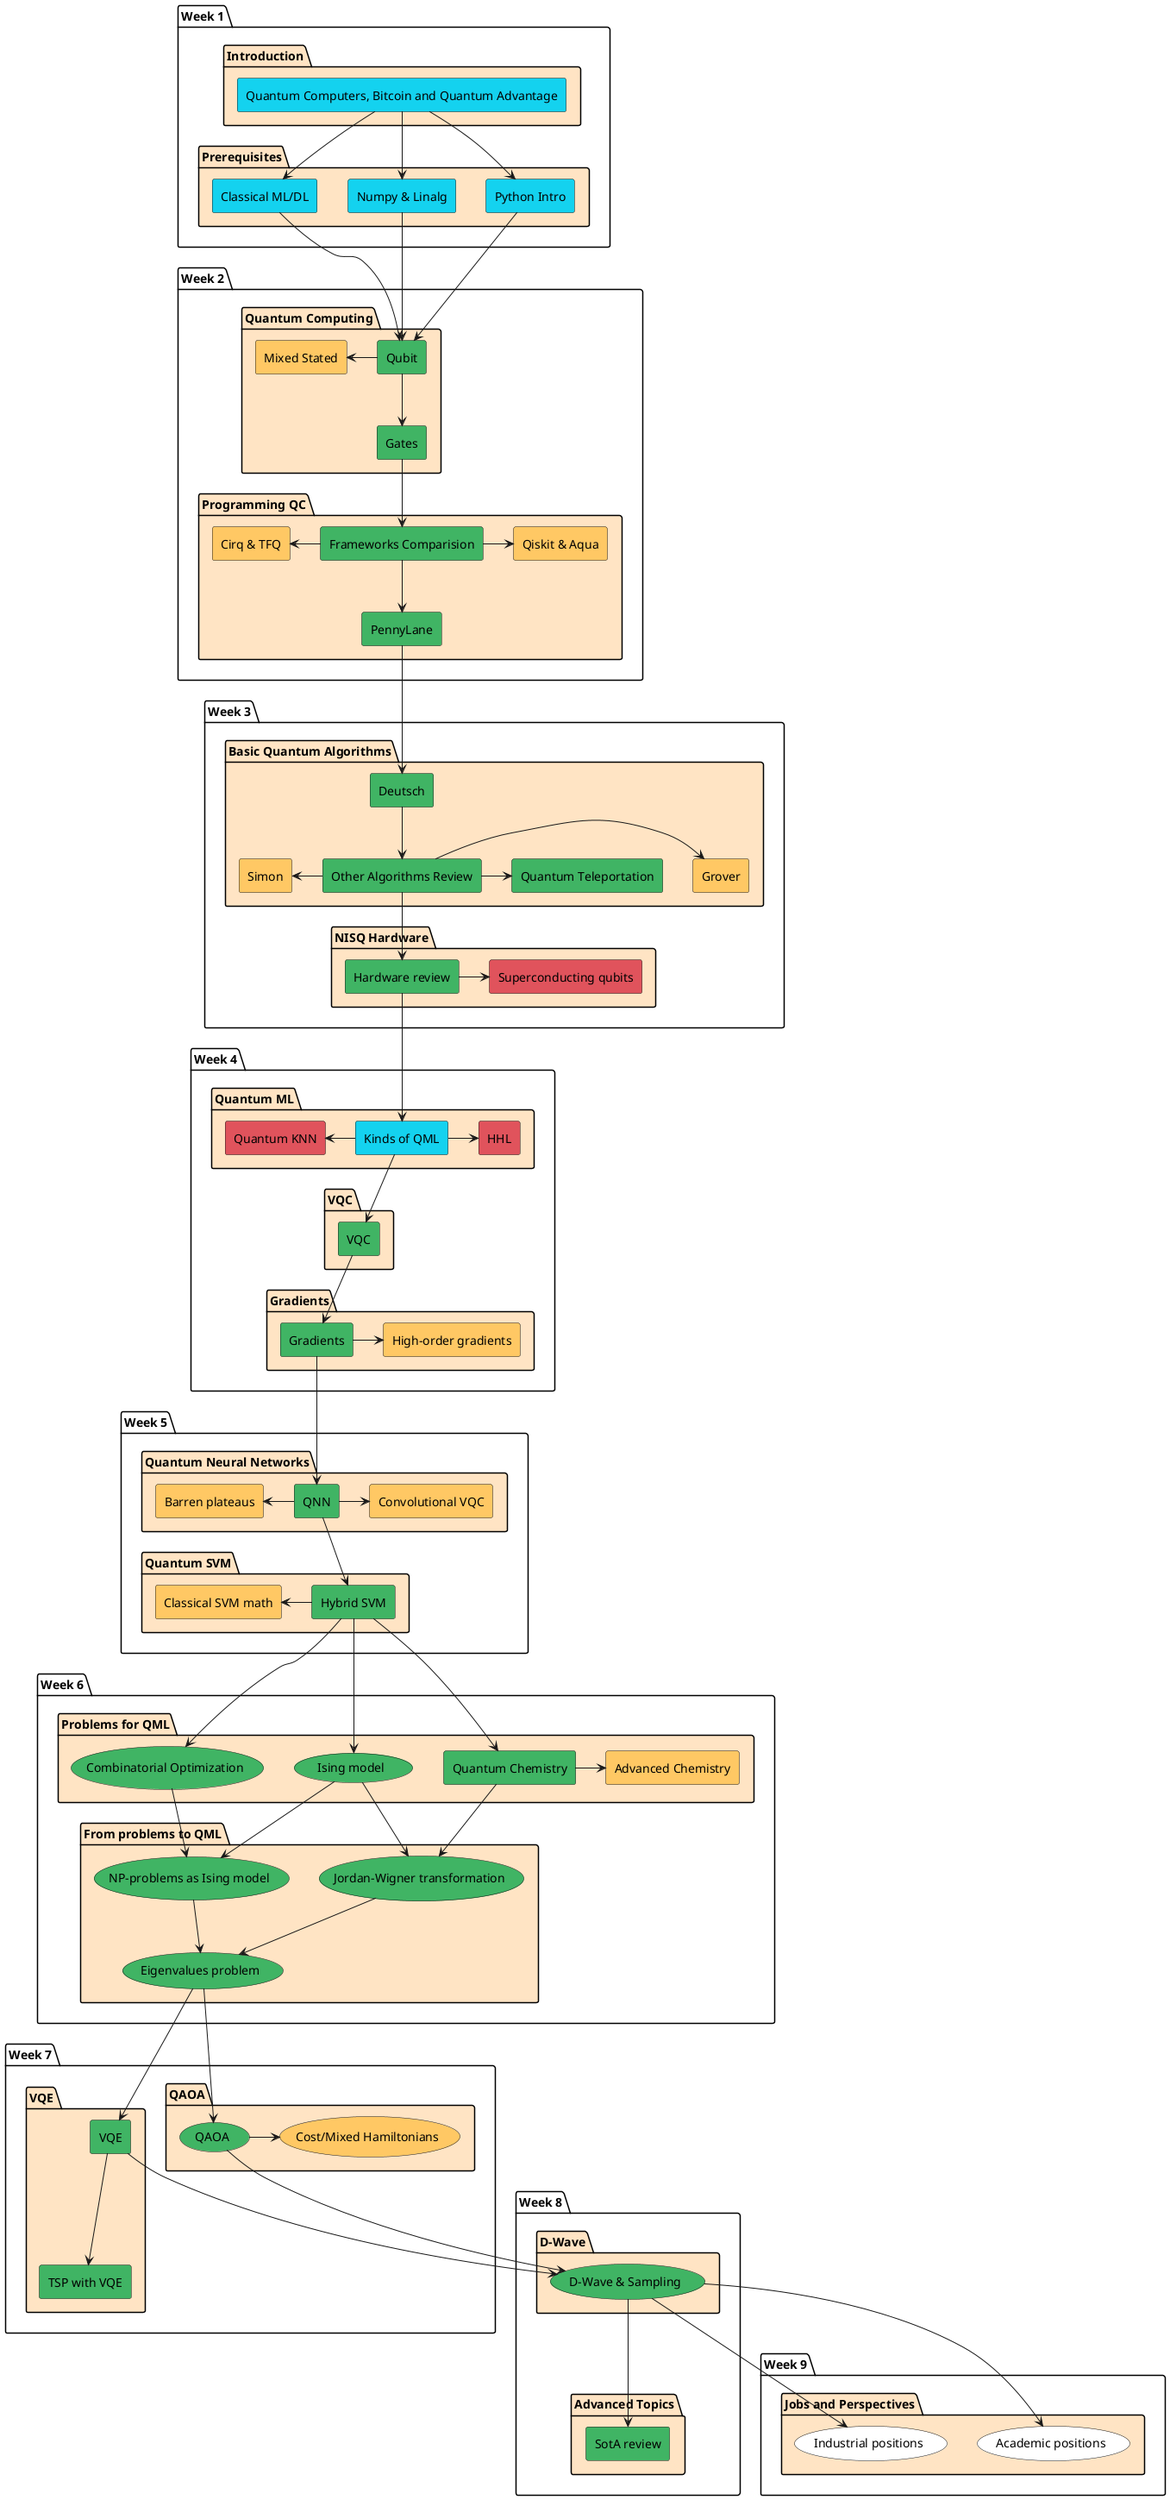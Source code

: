 @startuml
package "Week 1" {
        package "Introduction" #Bisque {
                rectangle "Quantum Computers, Bitcoin and Quantum Advantage" as intro1 #14D2EF
        }

        package "Prerequisites" #Bisque {
                rectangle "Python Intro" as python #14D2EF
                rectangle "Numpy & Linalg" as numpy #14D2EF
                rectangle "Classical ML/DL" as ml #14D2EF
        }
}

package "Week 2" {
        package "Quantum Computing" as qci #Bisque {
                rectangle "Qubit" as qubit #40B464
                rectangle "Gates" as gates #40B464
                rectangle "Mixed Stated" as mixed #FFC864
        }

        package "Programming QC" #Bisque {
                rectangle "Frameworks Comparision" as progcomparision #40B464
                rectangle "PennyLane" as pennylane #40B464
                rectangle "Qiskit & Aqua" as qiskit #FFC864
                rectangle "Cirq & TFQ" as cirq #FFC864
        }
}

package "Week 3" {
        package "Basic Quantum Algorithms" as qalgo #Bisque {
                rectangle "Deutsch" as deutsch #40B464
                rectangle "Other Algorithms Review" as advanced_algos #40B464
                rectangle "Grover" as grover #FFC864
                rectangle "Quantum Teleportation" as qtp #40B464
                rectangle "Simon" as saimon #FFC864
        }

        package "NISQ Hardware" #Bisque {
                rectangle "Hardware review" as review #40B464
                rectangle "Superconducting qubits" as schard #E0535C
        }
}

package "Week 4" {
        package "Quantum ML" #Bisque {
                rectangle "Kinds of QML" as qml_general #14D2EF
                rectangle "HHL" as hhl #E0535C
                rectangle "Quantum KNN" as qknn #E0535C
        }

        package "VQC" #Bisque {
                rectangle "VQC" as vqc #40B464
        }

        package "Gradients" #Bisque {
                rectangle "Gradients" as grad #40B464
                rectangle "High-order gradients" as hograd #FFC864
        }
}

package "Week 5" {
        package "Quantum Neural Networks" #Bisque {
                rectangle "QNN" as qnn #40B464
                rectangle "Barren plateaus" as barren #FFC864
                rectangle "Convolutional VQC" as convvqc #FFC864
        }

        package "Quantum SVM" #Bisque {
                rectangle "Hybrid SVM" as hsvm #40B464
                rectangle "Classical SVM math" as csvm #FFC864
        }
}

package "Week 6" {
        package "Problems for QML" #Bisque {
                usecase "Ising model" as ising #40B464
                usecase "Combinatorial Optimization" as copt #40B464
                rectangle "Quantum Chemistry" as qchem #40B464
                rectangle "Advanced Chemistry" as aqchem #FFC864
        }

        package "From problems to QML" #Bisque {
                usecase "NP-problems as Ising model" as npising #40B464
                usecase "Jordan-Wigner transformation" as jordan #40B464
                usecase "Eigenvalues problem" as eigenvals #40B464
        }
}

package "Week 7" {
        package "VQE" #Bisque {
                rectangle "VQE" as vqe #40B464
                rectangle "TSP with VQE" as tspvqe #40B464
        }

        package "QAOA" #Bisque {
                usecase "QAOA" as qaoa #40B464
                usecase "Cost/Mixed Hamiltonians" as hams #FFC864
        }
}

package "Week 8" {
        package "D-Wave" #Bisque {
                usecase "D-Wave & Sampling" as dwave #40B464
        }

        package "Advanced Topics" as adv #Bisque {
                rectangle "SotA review" as sota #40B464
        }
}

package "Week 9" {
        package "Jobs and Perspectives" as jobs #Bisque {
                usecase "Academic positions" as academic #White
                usecase "Industrial positions" as industrial #White
        }
}


intro1 --> python
intro1 --> numpy
intro1 --> ml

python --> qubit
numpy --> qubit
ml --> qubit

qubit --> gates
mixed <- qubit

gates --> progcomparision
progcomparision --> pennylane
cirq <- progcomparision
progcomparision -> qiskit

pennylane --> deutsch

deutsch --> advanced_algos
advanced_algos -> grover
advanced_algos -> qtp
saimon <- advanced_algos

advanced_algos --> review
review -> schard

review --> qml_general

qml_general -> hhl
qknn <- qml_general

qml_general --> vqc

vqc --> grad
grad -> hograd

grad --> qnn
barren <- qnn
qnn -> convvqc

qnn --> hsvm
csvm <- hsvm

hsvm --> ising
hsvm --> copt
hsvm --> qchem
qchem -> aqchem
qchem --> jordan
ising --> npising
ising --> jordan
copt --> npising

npising --> eigenvals
jordan --> eigenvals

eigenvals --> vqe
eigenvals --> qaoa

vqe --> tspvqe

qaoa -> hams

qaoa --> dwave
vqe --> dwave

dwave --> academic
dwave --> industrial

dwave --> sota

@enduml
